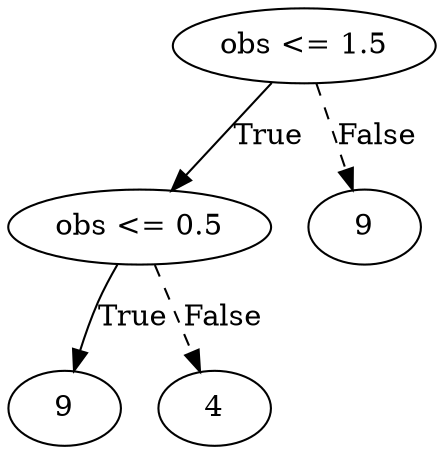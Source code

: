 digraph {
0 [label="obs <= 1.5"];
1 [label="obs <= 0.5"];
2 [label="9"];
1 -> 2 [label="True"];
3 [label="4"];
1 -> 3 [style="dashed", label="False"];
0 -> 1 [label="True"];
4 [label="9"];
0 -> 4 [style="dashed", label="False"];

}